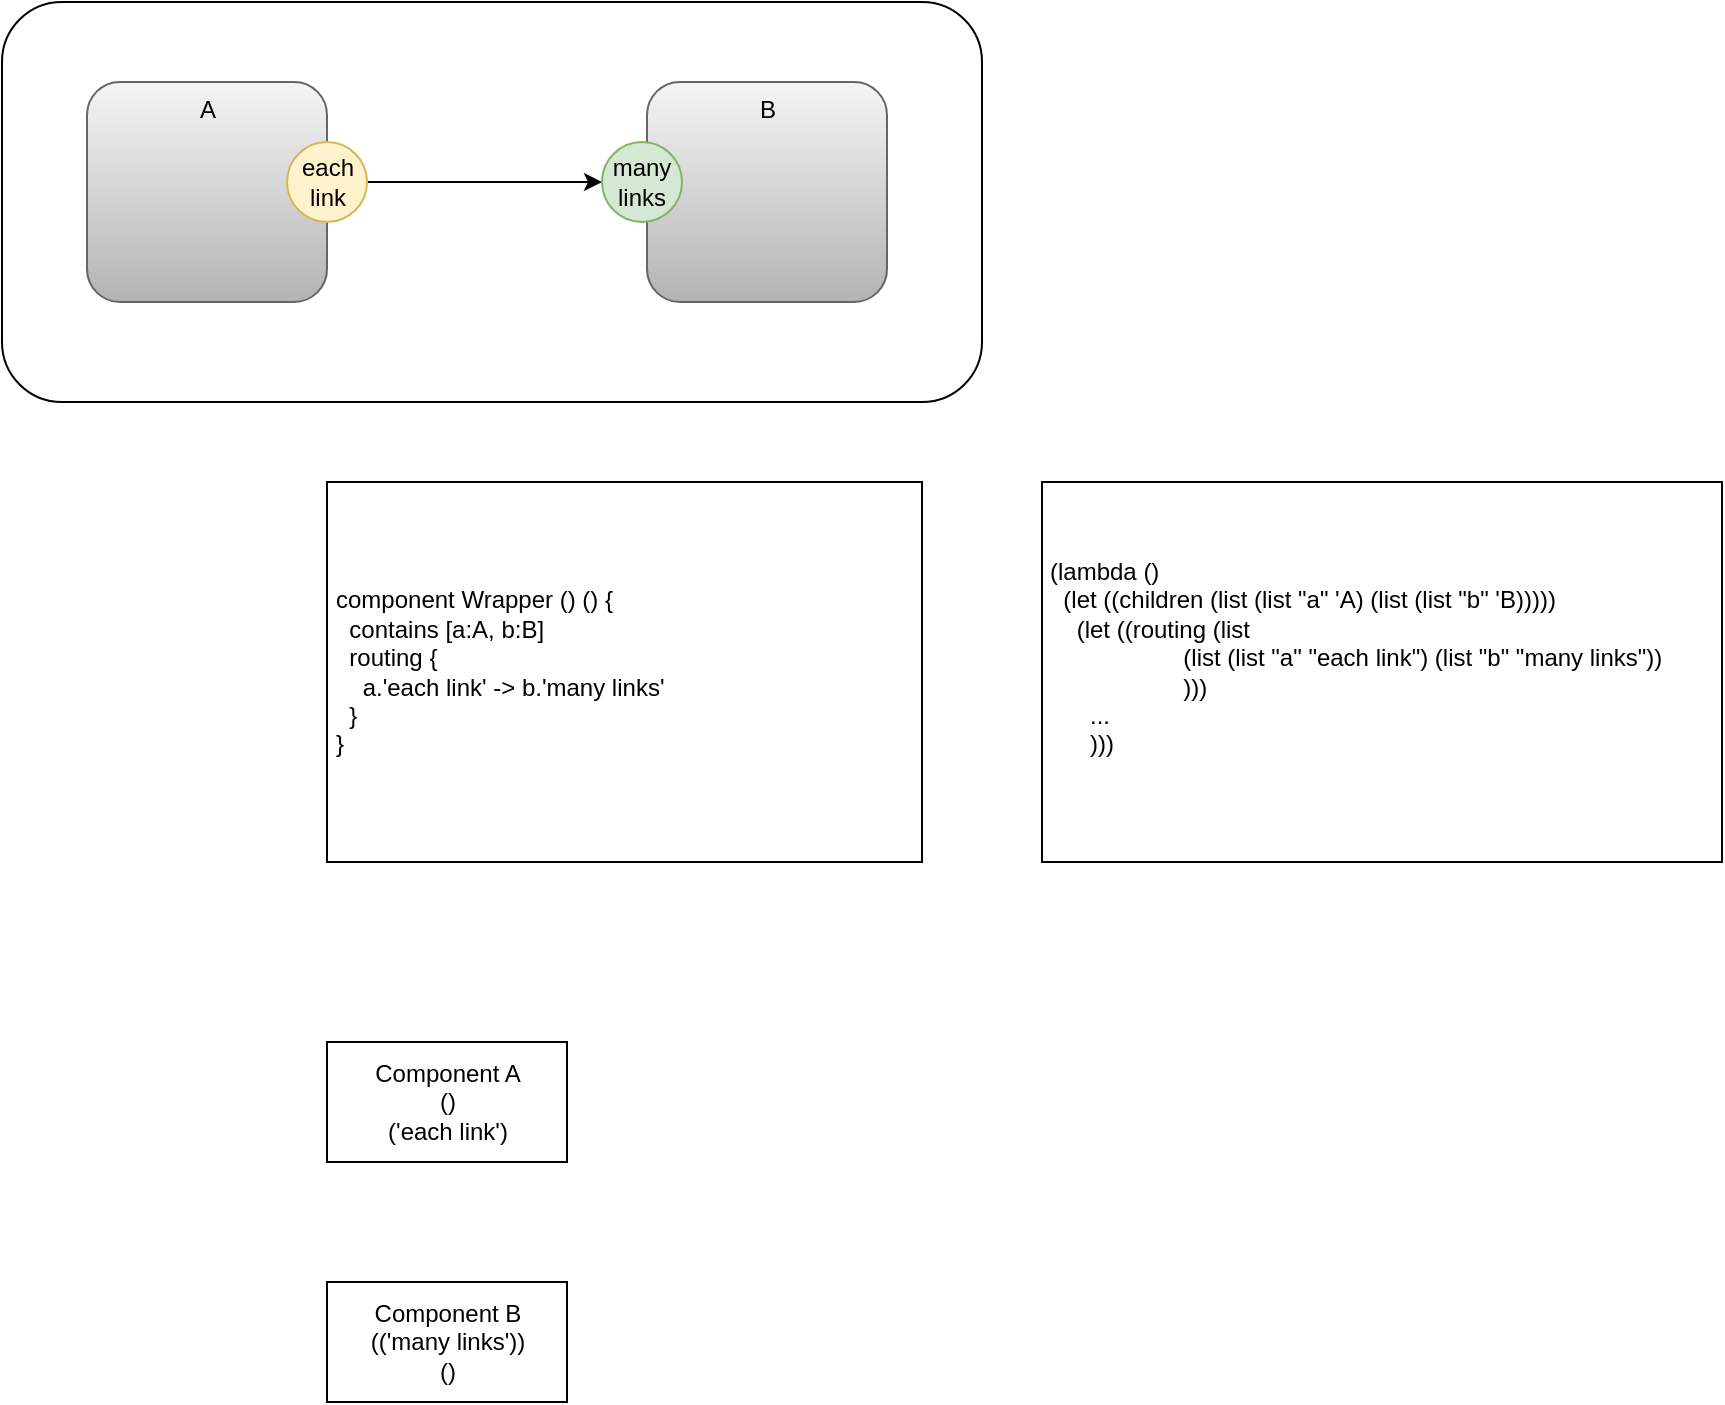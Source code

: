 <mxfile version="14.6.13" type="device" pages="12"><diagram id="Y3CrGjN6EQ6lTZHjEsv6" name="1:1"><mxGraphModel dx="2206" dy="-74" grid="1" gridSize="10" guides="1" tooltips="1" connect="1" arrows="1" fold="1" page="1" pageScale="1" pageWidth="1100" pageHeight="850" math="0" shadow="0"><root><mxCell id="0"/><mxCell id="1" parent="0"/><mxCell id="NMtfBiLNJbXUZM643Aqt-13" value="" style="rounded=1;whiteSpace=wrap;html=1;" vertex="1" parent="1"><mxGeometry x="-680" y="1200" width="490" height="200" as="geometry"/></mxCell><mxCell id="NMtfBiLNJbXUZM643Aqt-1" value="A" style="rounded=1;whiteSpace=wrap;html=1;horizontal=1;verticalAlign=top;fillColor=#f5f5f5;strokeColor=#666666;gradientColor=#b3b3b3;" vertex="1" parent="1"><mxGeometry x="-637.5" y="1240" width="120" height="110" as="geometry"/></mxCell><mxCell id="NMtfBiLNJbXUZM643Aqt-7" style="edgeStyle=orthogonalEdgeStyle;rounded=0;orthogonalLoop=1;jettySize=auto;html=1;exitX=1;exitY=0.5;exitDx=0;exitDy=0;" edge="1" parent="1" source="NMtfBiLNJbXUZM643Aqt-3" target="NMtfBiLNJbXUZM643Aqt-5"><mxGeometry relative="1" as="geometry"/></mxCell><mxCell id="NMtfBiLNJbXUZM643Aqt-3" value="each link" style="ellipse;whiteSpace=wrap;html=1;aspect=fixed;fillColor=#fff2cc;strokeColor=#d6b656;" vertex="1" parent="1"><mxGeometry x="-537.5" y="1270" width="40" height="40" as="geometry"/></mxCell><mxCell id="NMtfBiLNJbXUZM643Aqt-4" value="B" style="rounded=1;whiteSpace=wrap;html=1;horizontal=1;verticalAlign=top;fillColor=#f5f5f5;strokeColor=#666666;gradientColor=#b3b3b3;" vertex="1" parent="1"><mxGeometry x="-357.5" y="1240" width="120" height="110" as="geometry"/></mxCell><mxCell id="NMtfBiLNJbXUZM643Aqt-5" value="many links" style="ellipse;whiteSpace=wrap;html=1;aspect=fixed;fillColor=#d5e8d4;strokeColor=#82b366;" vertex="1" parent="1"><mxGeometry x="-380" y="1270" width="40" height="40" as="geometry"/></mxCell><mxCell id="NMtfBiLNJbXUZM643Aqt-8" value="component Wrapper () () {&lt;br&gt;&amp;nbsp; contains [a:A, b:B]&lt;br&gt;&amp;nbsp; routing {&lt;br&gt;&amp;nbsp; &amp;nbsp; a.'each link' -&amp;gt; b.'many links'&lt;br&gt;&amp;nbsp; }&lt;br&gt;}" style="rounded=0;whiteSpace=wrap;html=1;align=left;spacingLeft=2;" vertex="1" parent="1"><mxGeometry x="-517.5" y="1440" width="297.5" height="190" as="geometry"/></mxCell><mxCell id="NMtfBiLNJbXUZM643Aqt-11" value="Component A&lt;br&gt;()&lt;br&gt;('each link')" style="rounded=0;whiteSpace=wrap;html=1;" vertex="1" parent="1"><mxGeometry x="-517.5" y="1720" width="120" height="60" as="geometry"/></mxCell><mxCell id="NMtfBiLNJbXUZM643Aqt-12" value="Component B&lt;br&gt;(('many links'))&lt;br&gt;()" style="rounded=0;whiteSpace=wrap;html=1;" vertex="1" parent="1"><mxGeometry x="-517.5" y="1840" width="120" height="60" as="geometry"/></mxCell><mxCell id="6eCcTEgJkwCCoM7eiH9A-1" value="&lt;div&gt;&lt;div&gt;(lambda ()&lt;/div&gt;&lt;div&gt;&amp;nbsp; (let ((children (list (list &quot;a&quot; 'A) (list (list &quot;b&quot; 'B)))))&lt;/div&gt;&lt;div&gt;&amp;nbsp; &amp;nbsp; (let ((routing (list&lt;/div&gt;&lt;div&gt;&amp;nbsp; &amp;nbsp; &amp;nbsp; &amp;nbsp; &amp;nbsp; &amp;nbsp; &amp;nbsp; &amp;nbsp; &amp;nbsp; &amp;nbsp; (list (list &quot;a&quot; &quot;each link&quot;) (list &quot;b&quot; &quot;many links&quot;))&lt;/div&gt;&lt;div&gt;&amp;nbsp; &amp;nbsp; &amp;nbsp; &amp;nbsp; &amp;nbsp; &amp;nbsp; &amp;nbsp; &amp;nbsp; &amp;nbsp; &amp;nbsp; )))&lt;/div&gt;&lt;div&gt;&amp;nbsp; &amp;nbsp; &amp;nbsp; ...&lt;/div&gt;&lt;div&gt;&amp;nbsp; &amp;nbsp; &amp;nbsp; )))&lt;/div&gt;&lt;/div&gt;&lt;div&gt;&lt;br&gt;&lt;/div&gt;" style="rounded=0;whiteSpace=wrap;html=1;align=left;spacingLeft=2;" vertex="1" parent="1"><mxGeometry x="-160" y="1440" width="340" height="190" as="geometry"/></mxCell></root></mxGraphModel></diagram><diagram id="l8DGbDfGx7fXURxRz52N" name="Page-2"><mxGraphModel dx="2206" dy="-74" grid="1" gridSize="10" guides="1" tooltips="1" connect="1" arrows="1" fold="1" page="1" pageScale="1" pageWidth="1100" pageHeight="850" math="0" shadow="0"><root><mxCell id="VzYwNhn6vEZG9gCPr_or-0"/><mxCell id="VzYwNhn6vEZG9gCPr_or-1" parent="VzYwNhn6vEZG9gCPr_or-0"/><mxCell id="Z9UsVnI5FiFBJn60M3aM-0" value="" style="rounded=1;whiteSpace=wrap;html=1;" vertex="1" parent="VzYwNhn6vEZG9gCPr_or-1"><mxGeometry x="-1040" y="940" width="490" height="200" as="geometry"/></mxCell><mxCell id="Z9UsVnI5FiFBJn60M3aM-2" style="edgeStyle=orthogonalEdgeStyle;rounded=0;orthogonalLoop=1;jettySize=auto;html=1;exitX=1;exitY=0.5;exitDx=0;exitDy=0;" edge="1" parent="VzYwNhn6vEZG9gCPr_or-1" source="Z9UsVnI5FiFBJn60M3aM-3" target="Z9UsVnI5FiFBJn60M3aM-5"><mxGeometry relative="1" as="geometry"/></mxCell><mxCell id="Z9UsVnI5FiFBJn60M3aM-3" value="each link" style="ellipse;whiteSpace=wrap;html=1;aspect=fixed;fillColor=#fff2cc;strokeColor=#d6b656;gradientColor=#ffd966;" vertex="1" parent="VzYwNhn6vEZG9gCPr_or-1"><mxGeometry x="-1060" y="1010" width="40" height="40" as="geometry"/></mxCell><mxCell id="Z9UsVnI5FiFBJn60M3aM-4" value="B" style="rounded=1;whiteSpace=wrap;html=1;horizontal=1;verticalAlign=top;fillColor=#f5f5f5;strokeColor=#666666;gradientColor=#b3b3b3;" vertex="1" parent="VzYwNhn6vEZG9gCPr_or-1"><mxGeometry x="-717.5" y="980" width="120" height="110" as="geometry"/></mxCell><mxCell id="Z9UsVnI5FiFBJn60M3aM-5" value="many links" style="ellipse;whiteSpace=wrap;html=1;aspect=fixed;fillColor=#d5e8d4;strokeColor=#82b366;" vertex="1" parent="VzYwNhn6vEZG9gCPr_or-1"><mxGeometry x="-740" y="1010" width="40" height="40" as="geometry"/></mxCell></root></mxGraphModel></diagram><diagram id="gLfLx7sNxJPhTKEt3Su6" name="Page-3"><mxGraphModel dx="2206" dy="-74" grid="1" gridSize="10" guides="1" tooltips="1" connect="1" arrows="1" fold="1" page="1" pageScale="1" pageWidth="1100" pageHeight="850" math="0" shadow="0"><root><mxCell id="cH5DcvAmhUha-dSkr8jf-0"/><mxCell id="cH5DcvAmhUha-dSkr8jf-1" parent="cH5DcvAmhUha-dSkr8jf-0"/><mxCell id="cH5DcvAmhUha-dSkr8jf-2" value="" style="rounded=1;whiteSpace=wrap;html=1;" vertex="1" parent="cH5DcvAmhUha-dSkr8jf-1"><mxGeometry x="-1040" y="940" width="490" height="200" as="geometry"/></mxCell><mxCell id="cH5DcvAmhUha-dSkr8jf-3" style="edgeStyle=orthogonalEdgeStyle;rounded=0;orthogonalLoop=1;jettySize=auto;html=1;exitX=1;exitY=0.5;exitDx=0;exitDy=0;" edge="1" parent="cH5DcvAmhUha-dSkr8jf-1" source="cH5DcvAmhUha-dSkr8jf-4" target="cH5DcvAmhUha-dSkr8jf-6"><mxGeometry relative="1" as="geometry"/></mxCell><mxCell id="cH5DcvAmhUha-dSkr8jf-4" value="each link" style="ellipse;whiteSpace=wrap;html=1;aspect=fixed;fillColor=#fff2cc;strokeColor=#d6b656;gradientColor=#ffd966;" vertex="1" parent="cH5DcvAmhUha-dSkr8jf-1"><mxGeometry x="-1060" y="1010" width="40" height="40" as="geometry"/></mxCell><mxCell id="cH5DcvAmhUha-dSkr8jf-6" value="many links" style="ellipse;whiteSpace=wrap;html=1;aspect=fixed;fillColor=#d5e8d4;strokeColor=#82b366;" vertex="1" parent="cH5DcvAmhUha-dSkr8jf-1"><mxGeometry x="-570" y="1010" width="40" height="40" as="geometry"/></mxCell></root></mxGraphModel></diagram><diagram id="brvDYmpLkEUq_rjJnxg8" name="Page-4"><mxGraphModel dx="2206" dy="-74" grid="1" gridSize="10" guides="1" tooltips="1" connect="1" arrows="1" fold="1" page="1" pageScale="1" pageWidth="1100" pageHeight="850" math="0" shadow="0"><root><mxCell id="3vzGhgZVsBwHZqlhp8on-0"/><mxCell id="3vzGhgZVsBwHZqlhp8on-1" parent="3vzGhgZVsBwHZqlhp8on-0"/><mxCell id="3vzGhgZVsBwHZqlhp8on-2" value="" style="rounded=1;whiteSpace=wrap;html=1;" vertex="1" parent="3vzGhgZVsBwHZqlhp8on-1"><mxGeometry x="-1040" y="940" width="490" height="200" as="geometry"/></mxCell><mxCell id="3vzGhgZVsBwHZqlhp8on-3" style="edgeStyle=orthogonalEdgeStyle;rounded=0;orthogonalLoop=1;jettySize=auto;html=1;exitX=1;exitY=0.5;exitDx=0;exitDy=0;" edge="1" parent="3vzGhgZVsBwHZqlhp8on-1" source="3vzGhgZVsBwHZqlhp8on-4" target="3vzGhgZVsBwHZqlhp8on-6"><mxGeometry relative="1" as="geometry"/></mxCell><mxCell id="3vzGhgZVsBwHZqlhp8on-5" value="B" style="rounded=1;whiteSpace=wrap;html=1;horizontal=1;verticalAlign=top;fillColor=#f5f5f5;strokeColor=#666666;gradientColor=#b3b3b3;" vertex="1" parent="3vzGhgZVsBwHZqlhp8on-1"><mxGeometry x="-1010" y="980" width="120" height="110" as="geometry"/></mxCell><mxCell id="3vzGhgZVsBwHZqlhp8on-6" value="many links" style="ellipse;whiteSpace=wrap;html=1;aspect=fixed;fillColor=#fff2cc;strokeColor=#d6b656;" vertex="1" parent="3vzGhgZVsBwHZqlhp8on-1"><mxGeometry x="-570" y="1010" width="40" height="40" as="geometry"/></mxCell><mxCell id="3vzGhgZVsBwHZqlhp8on-4" value="each link" style="ellipse;whiteSpace=wrap;html=1;aspect=fixed;fillColor=#fff2cc;strokeColor=#d6b656;" vertex="1" parent="3vzGhgZVsBwHZqlhp8on-1"><mxGeometry x="-912.5" y="1010" width="40" height="40" as="geometry"/></mxCell></root></mxGraphModel></diagram><diagram id="uoKcsZfmlgWLLTJw49xC" name="Page-5"><mxGraphModel dx="2206" dy="-74" grid="1" gridSize="10" guides="1" tooltips="1" connect="1" arrows="1" fold="1" page="1" pageScale="1" pageWidth="1100" pageHeight="850" math="0" shadow="0"><root><mxCell id="ChjE7wyQE9xrMKE9srlD-0"/><mxCell id="ChjE7wyQE9xrMKE9srlD-1" parent="ChjE7wyQE9xrMKE9srlD-0"/><mxCell id="ChjE7wyQE9xrMKE9srlD-2" value="" style="rounded=1;whiteSpace=wrap;html=1;" vertex="1" parent="ChjE7wyQE9xrMKE9srlD-1"><mxGeometry x="-1040" y="920" width="490" height="330" as="geometry"/></mxCell><mxCell id="ChjE7wyQE9xrMKE9srlD-3" value="A" style="rounded=1;whiteSpace=wrap;html=1;horizontal=1;verticalAlign=top;fillColor=#f5f5f5;strokeColor=#666666;gradientColor=#b3b3b3;" vertex="1" parent="ChjE7wyQE9xrMKE9srlD-1"><mxGeometry x="-997.5" y="960" width="120" height="110" as="geometry"/></mxCell><mxCell id="ChjE7wyQE9xrMKE9srlD-4" style="edgeStyle=orthogonalEdgeStyle;rounded=0;orthogonalLoop=1;jettySize=auto;html=1;exitX=1;exitY=0.5;exitDx=0;exitDy=0;" edge="1" parent="ChjE7wyQE9xrMKE9srlD-1" source="ChjE7wyQE9xrMKE9srlD-5" target="ChjE7wyQE9xrMKE9srlD-7"><mxGeometry relative="1" as="geometry"/></mxCell><mxCell id="ChjE7wyQE9xrMKE9srlD-10" style="edgeStyle=orthogonalEdgeStyle;rounded=0;orthogonalLoop=1;jettySize=auto;html=1;exitX=1;exitY=0.5;exitDx=0;exitDy=0;entryX=0;entryY=0.5;entryDx=0;entryDy=0;" edge="1" parent="ChjE7wyQE9xrMKE9srlD-1" source="ChjE7wyQE9xrMKE9srlD-5" target="ChjE7wyQE9xrMKE9srlD-9"><mxGeometry relative="1" as="geometry"/></mxCell><mxCell id="ChjE7wyQE9xrMKE9srlD-5" value="each link" style="ellipse;whiteSpace=wrap;html=1;aspect=fixed;fillColor=#fff2cc;strokeColor=#d6b656;" vertex="1" parent="ChjE7wyQE9xrMKE9srlD-1"><mxGeometry x="-897.5" y="990" width="40" height="40" as="geometry"/></mxCell><mxCell id="ChjE7wyQE9xrMKE9srlD-6" value="B" style="rounded=1;whiteSpace=wrap;html=1;horizontal=1;verticalAlign=top;fillColor=#f5f5f5;strokeColor=#666666;gradientColor=#b3b3b3;" vertex="1" parent="ChjE7wyQE9xrMKE9srlD-1"><mxGeometry x="-717.5" y="960" width="120" height="110" as="geometry"/></mxCell><mxCell id="ChjE7wyQE9xrMKE9srlD-7" value="many links" style="ellipse;whiteSpace=wrap;html=1;aspect=fixed;fillColor=#d5e8d4;strokeColor=#82b366;" vertex="1" parent="ChjE7wyQE9xrMKE9srlD-1"><mxGeometry x="-740" y="990" width="40" height="40" as="geometry"/></mxCell><mxCell id="ChjE7wyQE9xrMKE9srlD-8" value="C" style="rounded=1;whiteSpace=wrap;html=1;horizontal=1;verticalAlign=top;fillColor=#f5f5f5;strokeColor=#666666;gradientColor=#b3b3b3;" vertex="1" parent="ChjE7wyQE9xrMKE9srlD-1"><mxGeometry x="-717.5" y="1100" width="120" height="110" as="geometry"/></mxCell><mxCell id="ChjE7wyQE9xrMKE9srlD-9" value="many links" style="ellipse;whiteSpace=wrap;html=1;aspect=fixed;fillColor=#d5e8d4;strokeColor=#82b366;" vertex="1" parent="ChjE7wyQE9xrMKE9srlD-1"><mxGeometry x="-740" y="1130" width="40" height="40" as="geometry"/></mxCell></root></mxGraphModel></diagram><diagram id="X_eR3L8prDSfetgIdrYx" name="Page-6"><mxGraphModel dx="2206" dy="-74" grid="1" gridSize="10" guides="1" tooltips="1" connect="1" arrows="1" fold="1" page="1" pageScale="1" pageWidth="1100" pageHeight="850" math="0" shadow="0"><root><mxCell id="1pp4hlkzToMJc8osymFd-0"/><mxCell id="1pp4hlkzToMJc8osymFd-1" parent="1pp4hlkzToMJc8osymFd-0"/><mxCell id="1pp4hlkzToMJc8osymFd-2" value="" style="rounded=1;whiteSpace=wrap;html=1;" vertex="1" parent="1pp4hlkzToMJc8osymFd-1"><mxGeometry x="-1040" y="920" width="490" height="330" as="geometry"/></mxCell><mxCell id="1pp4hlkzToMJc8osymFd-3" value="A" style="rounded=1;whiteSpace=wrap;html=1;horizontal=1;verticalAlign=top;fillColor=#f5f5f5;strokeColor=#666666;gradientColor=#b3b3b3;" vertex="1" parent="1pp4hlkzToMJc8osymFd-1"><mxGeometry x="-997.5" y="960" width="120" height="160" as="geometry"/></mxCell><mxCell id="1pp4hlkzToMJc8osymFd-4" style="edgeStyle=orthogonalEdgeStyle;rounded=0;orthogonalLoop=1;jettySize=auto;html=1;exitX=1;exitY=0.5;exitDx=0;exitDy=0;" edge="1" parent="1pp4hlkzToMJc8osymFd-1" source="1pp4hlkzToMJc8osymFd-6" target="1pp4hlkzToMJc8osymFd-8"><mxGeometry relative="1" as="geometry"/></mxCell><mxCell id="1pp4hlkzToMJc8osymFd-6" value="each link" style="ellipse;whiteSpace=wrap;html=1;aspect=fixed;fillColor=#fff2cc;strokeColor=#d6b656;" vertex="1" parent="1pp4hlkzToMJc8osymFd-1"><mxGeometry x="-897.5" y="990" width="40" height="40" as="geometry"/></mxCell><mxCell id="1pp4hlkzToMJc8osymFd-7" value="B" style="rounded=1;whiteSpace=wrap;html=1;horizontal=1;verticalAlign=top;fillColor=#f5f5f5;strokeColor=#666666;gradientColor=#b3b3b3;" vertex="1" parent="1pp4hlkzToMJc8osymFd-1"><mxGeometry x="-717.5" y="960" width="120" height="110" as="geometry"/></mxCell><mxCell id="1pp4hlkzToMJc8osymFd-8" value="many links" style="ellipse;whiteSpace=wrap;html=1;aspect=fixed;fillColor=#d5e8d4;strokeColor=#82b366;" vertex="1" parent="1pp4hlkzToMJc8osymFd-1"><mxGeometry x="-740" y="990" width="40" height="40" as="geometry"/></mxCell><mxCell id="1pp4hlkzToMJc8osymFd-9" value="C" style="rounded=1;whiteSpace=wrap;html=1;horizontal=1;verticalAlign=top;fillColor=#f5f5f5;strokeColor=#666666;gradientColor=#b3b3b3;" vertex="1" parent="1pp4hlkzToMJc8osymFd-1"><mxGeometry x="-717.5" y="1100" width="120" height="110" as="geometry"/></mxCell><mxCell id="1pp4hlkzToMJc8osymFd-10" value="many links" style="ellipse;whiteSpace=wrap;html=1;aspect=fixed;fillColor=#d5e8d4;strokeColor=#82b366;" vertex="1" parent="1pp4hlkzToMJc8osymFd-1"><mxGeometry x="-740" y="1130" width="40" height="40" as="geometry"/></mxCell><mxCell id="1pp4hlkzToMJc8osymFd-12" style="edgeStyle=orthogonalEdgeStyle;rounded=0;orthogonalLoop=1;jettySize=auto;html=1;exitX=1;exitY=0.5;exitDx=0;exitDy=0;entryX=0;entryY=0.5;entryDx=0;entryDy=0;" edge="1" parent="1pp4hlkzToMJc8osymFd-1" source="1pp4hlkzToMJc8osymFd-11" target="1pp4hlkzToMJc8osymFd-10"><mxGeometry relative="1" as="geometry"/></mxCell><mxCell id="1pp4hlkzToMJc8osymFd-11" value="each link" style="ellipse;whiteSpace=wrap;html=1;aspect=fixed;fillColor=#fff2cc;strokeColor=#d6b656;" vertex="1" parent="1pp4hlkzToMJc8osymFd-1"><mxGeometry x="-900" y="1050" width="40" height="40" as="geometry"/></mxCell></root></mxGraphModel></diagram><diagram id="Z8mykUqJzZBvNmV0DOOT" name="Page-7"><mxGraphModel dx="2206" dy="-74" grid="1" gridSize="10" guides="1" tooltips="1" connect="1" arrows="1" fold="1" page="1" pageScale="1" pageWidth="1100" pageHeight="850" math="0" shadow="0"><root><mxCell id="cFAkopBDU60l-8SGljNU-0"/><mxCell id="cFAkopBDU60l-8SGljNU-1" parent="cFAkopBDU60l-8SGljNU-0"/><mxCell id="cFAkopBDU60l-8SGljNU-6" value="B" style="rounded=1;whiteSpace=wrap;html=1;horizontal=1;verticalAlign=top;fillColor=#f5f5f5;strokeColor=#666666;gradientColor=#b3b3b3;" vertex="1" parent="cFAkopBDU60l-8SGljNU-1"><mxGeometry x="-997.5" y="950" width="120" height="150" as="geometry"/></mxCell><mxCell id="cFAkopBDU60l-8SGljNU-7" value="many links&lt;br&gt;X" style="ellipse;whiteSpace=wrap;html=1;aspect=fixed;fillColor=#d5e8d4;strokeColor=#82b366;" vertex="1" parent="cFAkopBDU60l-8SGljNU-1"><mxGeometry x="-1020" y="980" width="40" height="40" as="geometry"/></mxCell><mxCell id="cFAkopBDU60l-8SGljNU-8" value="many links&lt;br&gt;Y" style="ellipse;whiteSpace=wrap;html=1;aspect=fixed;fillColor=#d5e8d4;strokeColor=#82b366;" vertex="1" parent="cFAkopBDU60l-8SGljNU-1"><mxGeometry x="-1020" y="1040" width="40" height="40" as="geometry"/></mxCell><mxCell id="vb8ZxCzFq6zYH10FBCxH-0" value="component B {&lt;br&gt;&amp;nbsp; handle (X) { ...}&lt;br&gt;&amp;nbsp; delegate B'&lt;br&gt;}" style="rounded=0;whiteSpace=wrap;html=1;align=left;spacingLeft=2;" vertex="1" parent="cFAkopBDU60l-8SGljNU-1"><mxGeometry x="-1015" y="1180" width="125" height="100" as="geometry"/></mxCell><mxCell id="vb8ZxCzFq6zYH10FBCxH-1" value="component B' {&lt;br&gt;&amp;nbsp; handle (Y) { ...}&lt;br&gt;&amp;nbsp; fail&lt;br&gt;}" style="rounded=0;whiteSpace=wrap;html=1;align=left;spacingLeft=2;" vertex="1" parent="cFAkopBDU60l-8SGljNU-1"><mxGeometry x="-1005" y="1300" width="125" height="100" as="geometry"/></mxCell></root></mxGraphModel></diagram><diagram id="fEQo52LXtfnP895ETZe-" name="Page-8"><mxGraphModel dx="2206" dy="-74" grid="1" gridSize="10" guides="1" tooltips="1" connect="1" arrows="1" fold="1" page="1" pageScale="1" pageWidth="1100" pageHeight="850" math="0" shadow="0"><root><mxCell id="xKiplkD_aiLrLil5PeUg-0"/><mxCell id="xKiplkD_aiLrLil5PeUg-1" parent="xKiplkD_aiLrLil5PeUg-0"/><mxCell id="xKiplkD_aiLrLil5PeUg-14" value="Wrapper Wrapper" style="rounded=1;whiteSpace=wrap;html=1;verticalAlign=top;" vertex="1" parent="xKiplkD_aiLrLil5PeUg-1"><mxGeometry x="-980" y="930" width="530" height="250" as="geometry"/></mxCell><mxCell id="xKiplkD_aiLrLil5PeUg-2" value="Wrapper" style="rounded=1;whiteSpace=wrap;html=1;verticalAlign=top;" vertex="1" parent="xKiplkD_aiLrLil5PeUg-1"><mxGeometry x="-960" y="960" width="490" height="200" as="geometry"/></mxCell><mxCell id="xKiplkD_aiLrLil5PeUg-3" value="A" style="rounded=1;whiteSpace=wrap;html=1;horizontal=1;verticalAlign=top;fillColor=#f5f5f5;strokeColor=#666666;gradientColor=#b3b3b3;" vertex="1" parent="xKiplkD_aiLrLil5PeUg-1"><mxGeometry x="-917.5" y="1000" width="120" height="110" as="geometry"/></mxCell><mxCell id="xKiplkD_aiLrLil5PeUg-4" style="edgeStyle=orthogonalEdgeStyle;rounded=0;orthogonalLoop=1;jettySize=auto;html=1;exitX=1;exitY=0.5;exitDx=0;exitDy=0;" edge="1" parent="xKiplkD_aiLrLil5PeUg-1" source="xKiplkD_aiLrLil5PeUg-5" target="xKiplkD_aiLrLil5PeUg-7"><mxGeometry relative="1" as="geometry"/></mxCell><mxCell id="xKiplkD_aiLrLil5PeUg-5" value="each link" style="ellipse;whiteSpace=wrap;html=1;aspect=fixed;fillColor=#fff2cc;strokeColor=#d6b656;" vertex="1" parent="xKiplkD_aiLrLil5PeUg-1"><mxGeometry x="-817.5" y="1030" width="40" height="40" as="geometry"/></mxCell><mxCell id="xKiplkD_aiLrLil5PeUg-6" value="B" style="rounded=1;whiteSpace=wrap;html=1;horizontal=1;verticalAlign=top;fillColor=#f5f5f5;strokeColor=#666666;gradientColor=#b3b3b3;" vertex="1" parent="xKiplkD_aiLrLil5PeUg-1"><mxGeometry x="-637.5" y="1000" width="120" height="110" as="geometry"/></mxCell><mxCell id="xKiplkD_aiLrLil5PeUg-7" value="many links" style="ellipse;whiteSpace=wrap;html=1;aspect=fixed;fillColor=#d5e8d4;strokeColor=#82b366;" vertex="1" parent="xKiplkD_aiLrLil5PeUg-1"><mxGeometry x="-660" y="1030" width="40" height="40" as="geometry"/></mxCell></root></mxGraphModel></diagram><diagram id="wNhdNMflkOPws3RdVFNd" name="input handler leaf"><mxGraphModel dx="2206" dy="-74" grid="1" gridSize="10" guides="1" tooltips="1" connect="1" arrows="1" fold="1" page="1" pageScale="1" pageWidth="1100" pageHeight="850" math="0" shadow="0"><root><mxCell id="8IqLDL30ekzM9p2JXfW5-0"/><mxCell id="8IqLDL30ekzM9p2JXfW5-1" parent="8IqLDL30ekzM9p2JXfW5-0"/><mxCell id="v9_NjW7ayNbonUXMxQb2-0" value="B" style="rounded=1;whiteSpace=wrap;html=1;horizontal=1;verticalAlign=top;fillColor=#dae8fc;strokeColor=#6c8ebf;gradientColor=#7ea6e0;gradientDirection=west;" vertex="1" parent="8IqLDL30ekzM9p2JXfW5-1"><mxGeometry x="-947.5" y="1030" width="120" height="110" as="geometry"/></mxCell><mxCell id="v9_NjW7ayNbonUXMxQb2-1" value="input" style="ellipse;whiteSpace=wrap;html=1;aspect=fixed;fillColor=#d5e8d4;strokeColor=#82b366;" vertex="1" parent="8IqLDL30ekzM9p2JXfW5-1"><mxGeometry x="-970" y="1060" width="40" height="40" as="geometry"/></mxCell><mxCell id="v9_NjW7ayNbonUXMxQb2-2" value="..." style="rounded=0;whiteSpace=wrap;html=1;align=center;textOpacity=50;opacity=70;strokeColor=none;" vertex="1" parent="8IqLDL30ekzM9p2JXfW5-1"><mxGeometry x="-870" y="1030" width="50" height="110" as="geometry"/></mxCell><mxCell id="v9_NjW7ayNbonUXMxQb2-4" value="&lt;font color=&quot;#000000&quot;&gt;Handle (message) {&lt;br&gt;&amp;nbsp; cond {&lt;br&gt;&amp;nbsp; &amp;nbsp; self.HandlerChain (message, self.λs['handler']) -&amp;gt; pass&lt;br&gt;&amp;nbsp; &amp;nbsp; else -&amp;gt; self.fail (message)&lt;br&gt;&amp;nbsp; }&lt;br&gt;}&lt;br&gt;&lt;br&gt;&lt;br&gt;HandlerChain (message, InputHandlers) }&lt;br&gt;&amp;nbsp; cond {&amp;nbsp;&lt;br&gt;&amp;nbsp; &amp;nbsp; null (InputHandlers) -&amp;gt; false&lt;br&gt;&amp;nbsp; &amp;nbsp; (message.port == 'input') -&amp;gt; self.λs['input'](message.data), t&lt;br&gt;&amp;nbsp; &amp;nbsp; HandlerChain (message, cdr (InputHandlers)) -&amp;gt; t&lt;br&gt;&amp;nbsp; &amp;nbsp; self.SubLayer -&amp;gt; self.SubLayer.Handle (message)&lt;br&gt;&amp;nbsp; }&lt;br&gt;}&lt;br&gt;&lt;br&gt;Step () {&lt;br&gt;}&lt;br&gt;&lt;br&gt;RunToCompletion () {&lt;br&gt;}&lt;br&gt;&lt;/font&gt;" style="rounded=0;whiteSpace=wrap;html=1;fontColor=#FFFFFF;opacity=20;align=left;spacingLeft=0;" vertex="1" parent="8IqLDL30ekzM9p2JXfW5-1"><mxGeometry x="-980" y="1190" width="350" height="330" as="geometry"/></mxCell></root></mxGraphModel></diagram><diagram name="input handler composite" id="VX1EtGoxile7_JkAEiml"><mxGraphModel dx="2206" dy="-74" grid="1" gridSize="10" guides="1" tooltips="1" connect="1" arrows="1" fold="1" page="1" pageScale="1" pageWidth="1100" pageHeight="850" math="0" shadow="0"><root><mxCell id="enJ6SHa6KrVUOu6SXoFz-0"/><mxCell id="enJ6SHa6KrVUOu6SXoFz-1" parent="enJ6SHa6KrVUOu6SXoFz-0"/><mxCell id="enJ6SHa6KrVUOu6SXoFz-6" value="Composite" style="rounded=1;whiteSpace=wrap;html=1;horizontal=1;verticalAlign=top;fillColor=#f5f5f5;strokeColor=#666666;gradientColor=#b3b3b3;gradientDirection=west;" vertex="1" parent="enJ6SHa6KrVUOu6SXoFz-1"><mxGeometry x="-1040" y="1000" width="270" height="320" as="geometry"/></mxCell><mxCell id="enJ6SHa6KrVUOu6SXoFz-2" value="B" style="rounded=1;whiteSpace=wrap;html=1;horizontal=1;verticalAlign=top;fillColor=#dae8fc;strokeColor=#6c8ebf;gradientColor=#7ea6e0;gradientDirection=west;" vertex="1" parent="enJ6SHa6KrVUOu6SXoFz-1"><mxGeometry x="-947.5" y="1030" width="120" height="110" as="geometry"/></mxCell><mxCell id="enJ6SHa6KrVUOu6SXoFz-3" value="inputB" style="ellipse;whiteSpace=wrap;html=1;aspect=fixed;fillColor=#d5e8d4;strokeColor=#82b366;" vertex="1" parent="enJ6SHa6KrVUOu6SXoFz-1"><mxGeometry x="-970" y="1060" width="40" height="40" as="geometry"/></mxCell><mxCell id="enJ6SHa6KrVUOu6SXoFz-4" value="..." style="rounded=1;whiteSpace=wrap;html=1;align=center;textOpacity=50;opacity=70;strokeColor=none;" vertex="1" parent="enJ6SHa6KrVUOu6SXoFz-1"><mxGeometry x="-870" y="1030" width="50" height="110" as="geometry"/></mxCell><mxCell id="enJ6SHa6KrVUOu6SXoFz-5" value="&lt;div&gt;&lt;span&gt;children: [name1:B, name2:C]&lt;/span&gt;&lt;br&gt;&lt;/div&gt;&lt;div&gt;routing: {&lt;/div&gt;&lt;div&gt;&amp;nbsp; self.inputA -&amp;gt; { name1.inputB, name2.inputC }&lt;/div&gt;&lt;div&gt;}&lt;/div&gt;&lt;div&gt;&lt;br&gt;&lt;/div&gt;&lt;div&gt;&lt;span&gt;CompositeHandler (message) {&lt;/span&gt;&lt;br&gt;&lt;/div&gt;&lt;div&gt;&amp;nbsp; net = LookupNet (self, message.port)&lt;/div&gt;&lt;div&gt;&amp;nbsp; foreach receiver in net.receivers {&lt;/div&gt;&lt;div&gt;&amp;nbsp; &amp;nbsp; newMessage = MapMessageForReceiver (receiver, Message)&lt;/div&gt;&lt;div&gt;&amp;nbsp; &amp;nbsp; if IsInput (newMessage) {&lt;/div&gt;&lt;div&gt;&amp;nbsp; &amp;nbsp; &amp;nbsp; receiver.enqueueInput (newMessage)&lt;/div&gt;&lt;div&gt;&amp;nbsp; &amp;nbsp; } else if IsOutput (newMessage) {&lt;/div&gt;&lt;div&gt;&amp;nbsp; &amp;nbsp; &amp;nbsp; receiver.enqueueOutput (newMessage)&lt;/div&gt;&lt;div&gt;&amp;nbsp; &amp;nbsp; }&lt;/div&gt;&lt;div&gt;&amp;nbsp; }&lt;/div&gt;&lt;div&gt;&amp;nbsp; foreach child in self.children {&lt;/div&gt;&lt;div&gt;&amp;nbsp; &amp;nbsp; child.RunToCompletion ()&lt;/div&gt;&lt;div&gt;&amp;nbsp; }&lt;/div&gt;&lt;div&gt;}&lt;/div&gt;&lt;div&gt;&lt;br&gt;&lt;/div&gt;&lt;div&gt;&lt;div&gt;&lt;br&gt;&lt;/div&gt;&lt;div&gt;Step () {&lt;/div&gt;&lt;div&gt;&amp;nbsp; foreach child in self.children {&lt;/div&gt;&lt;div&gt;&amp;nbsp; &amp;nbsp; child.Step ()&lt;/div&gt;&lt;div&gt;&amp;nbsp; }&lt;/div&gt;&lt;div&gt;}&lt;/div&gt;&lt;div&gt;&lt;br&gt;&lt;/div&gt;&lt;div&gt;RunToCompletion () {&lt;/div&gt;&lt;div&gt;&amp;nbsp; foreach child in self.children {&lt;/div&gt;&lt;div&gt;&amp;nbsp; &amp;nbsp; while (child.IsBusy ()) {&lt;/div&gt;&lt;div&gt;&amp;nbsp; &amp;nbsp; &amp;nbsp; child.Step ()&lt;/div&gt;&lt;div&gt;&amp;nbsp; &amp;nbsp; }&lt;/div&gt;&lt;div&gt;&amp;nbsp; }&lt;/div&gt;&lt;div&gt;}&lt;/div&gt;&lt;div&gt;&lt;br&gt;&lt;/div&gt;&lt;/div&gt;" style="rounded=0;whiteSpace=wrap;html=1;opacity=20;align=left;spacingLeft=0;verticalAlign=top;" vertex="1" parent="enJ6SHa6KrVUOu6SXoFz-1"><mxGeometry x="-1040" y="1340" width="372.5" height="510" as="geometry"/></mxCell><mxCell id="XaXDDWe2bI2Fup8QJrv_-1" style="edgeStyle=orthogonalEdgeStyle;rounded=0;orthogonalLoop=1;jettySize=auto;html=1;exitX=1;exitY=0.5;exitDx=0;exitDy=0;entryX=0;entryY=0.5;entryDx=0;entryDy=0;fontColor=#FFFFFF;" edge="1" parent="enJ6SHa6KrVUOu6SXoFz-1" source="XaXDDWe2bI2Fup8QJrv_-0" target="enJ6SHa6KrVUOu6SXoFz-3"><mxGeometry relative="1" as="geometry"/></mxCell><mxCell id="XaXDDWe2bI2Fup8QJrv_-6" style="edgeStyle=orthogonalEdgeStyle;rounded=0;orthogonalLoop=1;jettySize=auto;html=1;exitX=1;exitY=0.5;exitDx=0;exitDy=0;entryX=0;entryY=0.5;entryDx=0;entryDy=0;fontColor=#000000;" edge="1" parent="enJ6SHa6KrVUOu6SXoFz-1" source="XaXDDWe2bI2Fup8QJrv_-0" target="XaXDDWe2bI2Fup8QJrv_-4"><mxGeometry relative="1" as="geometry"/></mxCell><mxCell id="XaXDDWe2bI2Fup8QJrv_-0" value="inputA" style="ellipse;whiteSpace=wrap;html=1;aspect=fixed;fillColor=#d5e8d4;strokeColor=#82b366;" vertex="1" parent="enJ6SHa6KrVUOu6SXoFz-1"><mxGeometry x="-1060" y="1060" width="40" height="40" as="geometry"/></mxCell><mxCell id="XaXDDWe2bI2Fup8QJrv_-3" value="C" style="rounded=1;whiteSpace=wrap;html=1;horizontal=1;verticalAlign=top;fillColor=#dae8fc;strokeColor=#6c8ebf;gradientColor=#7ea6e0;gradientDirection=west;" vertex="1" parent="enJ6SHa6KrVUOu6SXoFz-1"><mxGeometry x="-942.5" y="1180" width="120" height="110" as="geometry"/></mxCell><mxCell id="XaXDDWe2bI2Fup8QJrv_-4" value="inputC" style="ellipse;whiteSpace=wrap;html=1;aspect=fixed;fillColor=#d5e8d4;strokeColor=#82b366;" vertex="1" parent="enJ6SHa6KrVUOu6SXoFz-1"><mxGeometry x="-965" y="1210" width="40" height="40" as="geometry"/></mxCell><mxCell id="XaXDDWe2bI2Fup8QJrv_-5" value="..." style="rounded=1;whiteSpace=wrap;html=1;align=center;textOpacity=50;opacity=70;strokeColor=none;" vertex="1" parent="enJ6SHa6KrVUOu6SXoFz-1"><mxGeometry x="-865" y="1180" width="50" height="110" as="geometry"/></mxCell><mxCell id="H8GtYNr4pgBCeThLs8AP-0" value="Composite" style="rounded=1;whiteSpace=wrap;html=1;horizontal=1;verticalAlign=top;fillColor=#f5f5f5;strokeColor=#666666;gradientColor=#b3b3b3;gradientDirection=west;" vertex="1" parent="enJ6SHa6KrVUOu6SXoFz-1"><mxGeometry x="-640" y="1000" width="270" height="320" as="geometry"/></mxCell><mxCell id="H8GtYNr4pgBCeThLs8AP-11" style="edgeStyle=orthogonalEdgeStyle;rounded=0;orthogonalLoop=1;jettySize=auto;html=1;exitX=1;exitY=0.5;exitDx=0;exitDy=0;entryX=0;entryY=0.5;entryDx=0;entryDy=0;fontColor=#000000;" edge="1" parent="enJ6SHa6KrVUOu6SXoFz-1" source="H8GtYNr4pgBCeThLs8AP-6" target="H8GtYNr4pgBCeThLs8AP-10"><mxGeometry relative="1" as="geometry"/></mxCell><mxCell id="H8GtYNr4pgBCeThLs8AP-6" value="inputP" style="ellipse;whiteSpace=wrap;html=1;aspect=fixed;fillColor=#d5e8d4;strokeColor=#82b366;" vertex="1" parent="enJ6SHa6KrVUOu6SXoFz-1"><mxGeometry x="-660" y="1060" width="40" height="40" as="geometry"/></mxCell><mxCell id="H8GtYNr4pgBCeThLs8AP-10" value="outputQ" style="ellipse;whiteSpace=wrap;html=1;aspect=fixed;fillColor=#fff2cc;strokeColor=#d6b656;" vertex="1" parent="enJ6SHa6KrVUOu6SXoFz-1"><mxGeometry x="-390" y="1060" width="40" height="40" as="geometry"/></mxCell><mxCell id="H8GtYNr4pgBCeThLs8AP-12" value="&lt;div&gt;&lt;span&gt;children: []&lt;/span&gt;&lt;br&gt;&lt;/div&gt;&lt;div&gt;routing: {&lt;/div&gt;&lt;div&gt;&amp;nbsp; self.inputP -&amp;gt; { self.outpuQ }&lt;/div&gt;&lt;div&gt;}&lt;/div&gt;&lt;div&gt;...&lt;/div&gt;" style="rounded=0;whiteSpace=wrap;html=1;opacity=20;align=left;spacingLeft=0;verticalAlign=top;" vertex="1" parent="enJ6SHa6KrVUOu6SXoFz-1"><mxGeometry x="-640" y="1340" width="372.5" height="510" as="geometry"/></mxCell><mxCell id="H8GtYNr4pgBCeThLs8AP-13" value="&lt;div&gt;&lt;span&gt;CompositeHandler (message) {&lt;/span&gt;&lt;br&gt;&lt;/div&gt;&lt;div&gt;&amp;nbsp; net = LookupNet (self, message.port)&lt;/div&gt;&lt;div&gt;&amp;nbsp; foreach receiver in net.receivers {&lt;/div&gt;&lt;div&gt;&amp;nbsp; &amp;nbsp; newMessage = MapMessageForReceiver (receiver, Message)&lt;/div&gt;&lt;div&gt;&amp;nbsp; &amp;nbsp; if IsInput (newMessage) {&lt;/div&gt;&lt;div&gt;&amp;nbsp; &amp;nbsp; &amp;nbsp; receiver.enqueueInput (newMessage)&lt;/div&gt;&lt;div&gt;&amp;nbsp; &amp;nbsp; } else if IsOutput (newMessage) {&lt;/div&gt;&lt;div&gt;&amp;nbsp; &amp;nbsp; &amp;nbsp; receiver.enqueueOutput (newMessage)&lt;/div&gt;&lt;div&gt;&amp;nbsp; &amp;nbsp; }&lt;/div&gt;&lt;div&gt;&amp;nbsp; }&lt;/div&gt;&lt;div&gt;&amp;nbsp; foreach child in self.children {&lt;/div&gt;&lt;div&gt;&amp;nbsp; &amp;nbsp; child.RunToCompletion ()&lt;/div&gt;&lt;div&gt;&amp;nbsp; }&lt;/div&gt;&lt;div&gt;}&lt;/div&gt;&lt;div&gt;&lt;br&gt;&lt;/div&gt;&lt;div&gt;&lt;div&gt;&lt;br&gt;&lt;/div&gt;&lt;div&gt;Step () {&lt;/div&gt;&lt;div&gt;&amp;nbsp; foreach child in self.children {&lt;/div&gt;&lt;div&gt;&amp;nbsp; &amp;nbsp; child.Step ()&lt;/div&gt;&lt;div&gt;&amp;nbsp; }&lt;/div&gt;&lt;div&gt;}&lt;/div&gt;&lt;div&gt;&lt;br&gt;&lt;/div&gt;&lt;div&gt;RunToCompletion () {&lt;/div&gt;&lt;div&gt;&amp;nbsp; foreach child in self.children {&lt;/div&gt;&lt;div&gt;&amp;nbsp; &amp;nbsp; while (child.IsBusy ()) {&lt;/div&gt;&lt;div&gt;&amp;nbsp; &amp;nbsp; &amp;nbsp; child.Step ()&lt;/div&gt;&lt;div&gt;&amp;nbsp; &amp;nbsp; }&lt;/div&gt;&lt;div&gt;&amp;nbsp; }&lt;/div&gt;&lt;div&gt;}&lt;/div&gt;&lt;div&gt;&lt;br&gt;&lt;/div&gt;&lt;/div&gt;" style="rounded=0;whiteSpace=wrap;html=1;opacity=20;align=left;spacingLeft=0;verticalAlign=top;textOpacity=20;" vertex="1" parent="enJ6SHa6KrVUOu6SXoFz-1"><mxGeometry x="-640" y="1410" width="372.5" height="440" as="geometry"/></mxCell></root></mxGraphModel></diagram><diagram id="-08JFOV5A3-fXniFdlUH" name="message routing"><mxGraphModel dx="2206" dy="-74" grid="1" gridSize="10" guides="1" tooltips="1" connect="1" arrows="1" fold="1" page="1" pageScale="1" pageWidth="1100" pageHeight="850" math="0" shadow="0"><root><mxCell id="GRd7C8IEJ4y21Q8Z040C-0"/><mxCell id="GRd7C8IEJ4y21Q8Z040C-1" parent="GRd7C8IEJ4y21Q8Z040C-0"/><mxCell id="GRd7C8IEJ4y21Q8Z040C-2" value="" style="rounded=1;whiteSpace=wrap;html=1;" vertex="1" parent="GRd7C8IEJ4y21Q8Z040C-1"><mxGeometry x="-1060" y="1000" width="490" height="200" as="geometry"/></mxCell><mxCell id="GRd7C8IEJ4y21Q8Z040C-3" value="A" style="rounded=1;whiteSpace=wrap;html=1;horizontal=1;verticalAlign=top;fillColor=#f5f5f5;strokeColor=#666666;gradientColor=#b3b3b3;" vertex="1" parent="GRd7C8IEJ4y21Q8Z040C-1"><mxGeometry x="-1017.5" y="1040" width="120" height="110" as="geometry"/></mxCell><mxCell id="GRd7C8IEJ4y21Q8Z040C-4" style="edgeStyle=orthogonalEdgeStyle;rounded=0;orthogonalLoop=1;jettySize=auto;html=1;exitX=1;exitY=0.5;exitDx=0;exitDy=0;" edge="1" parent="GRd7C8IEJ4y21Q8Z040C-1" source="GRd7C8IEJ4y21Q8Z040C-5" target="GRd7C8IEJ4y21Q8Z040C-7"><mxGeometry relative="1" as="geometry"/></mxCell><mxCell id="GRd7C8IEJ4y21Q8Z040C-5" value="output x" style="ellipse;whiteSpace=wrap;html=1;aspect=fixed;fillColor=#fff2cc;strokeColor=#d6b656;" vertex="1" parent="GRd7C8IEJ4y21Q8Z040C-1"><mxGeometry x="-917.5" y="1070" width="40" height="40" as="geometry"/></mxCell><mxCell id="GRd7C8IEJ4y21Q8Z040C-6" value="B" style="rounded=1;whiteSpace=wrap;html=1;horizontal=1;verticalAlign=top;fillColor=#f5f5f5;strokeColor=#666666;gradientColor=#b3b3b3;" vertex="1" parent="GRd7C8IEJ4y21Q8Z040C-1"><mxGeometry x="-737.5" y="1040" width="120" height="110" as="geometry"/></mxCell><mxCell id="GRd7C8IEJ4y21Q8Z040C-7" value="input y" style="ellipse;whiteSpace=wrap;html=1;aspect=fixed;fillColor=#d5e8d4;strokeColor=#82b366;" vertex="1" parent="GRd7C8IEJ4y21Q8Z040C-1"><mxGeometry x="-760" y="1070" width="40" height="40" as="geometry"/></mxCell><mxCell id="4-AUL4ytHoJuo5lgVbCi-0" value="&lt;div&gt;&lt;span&gt;children: [name1:A, name2:B]&lt;/span&gt;&lt;br&gt;&lt;/div&gt;&lt;div&gt;routing: {&lt;/div&gt;&lt;div&gt;&amp;nbsp; name1.'output x' -&amp;gt; { name2.'input y'}&lt;/div&gt;&lt;div&gt;}&lt;/div&gt;&lt;div&gt;&lt;br&gt;&lt;/div&gt;" style="rounded=0;whiteSpace=wrap;html=1;opacity=20;align=left;spacingLeft=0;verticalAlign=top;" vertex="1" parent="GRd7C8IEJ4y21Q8Z040C-1"><mxGeometry x="-1060" y="1240" width="372.5" height="510" as="geometry"/></mxCell><mxCell id="b-mcx_RfuW_P-EYZNMc3-0" value="&lt;div&gt;&lt;span&gt;CompositeHandler (message) {&lt;/span&gt;&lt;br&gt;&lt;/div&gt;&lt;div&gt;&amp;nbsp; net = LookupNet (self, message.port)&lt;/div&gt;&lt;div&gt;&amp;nbsp; foreach receiver in net.receivers {&lt;/div&gt;&lt;div&gt;&amp;nbsp; &amp;nbsp; newMessage = MapMessageForReceiver (receiver, Message)&lt;/div&gt;&lt;div&gt;&amp;nbsp; &amp;nbsp; if IsInput (newMessage) {&lt;/div&gt;&lt;div&gt;&amp;nbsp; &amp;nbsp; &amp;nbsp; receiver.enqueueInput (newMessage)&lt;/div&gt;&lt;div&gt;&amp;nbsp; &amp;nbsp; } else if IsOutput (newMessage) {&lt;/div&gt;&lt;div&gt;&amp;nbsp; &amp;nbsp; &amp;nbsp; receiver.enqueueOutput (newMessage)&lt;/div&gt;&lt;div&gt;&amp;nbsp; &amp;nbsp; }&lt;/div&gt;&lt;div&gt;&amp;nbsp; }&lt;/div&gt;&lt;div&gt;&amp;nbsp; foreach child in self.children {&lt;/div&gt;&lt;div&gt;&amp;nbsp; &amp;nbsp; child.RunToCompletion ()&lt;/div&gt;&lt;div&gt;&amp;nbsp; }&lt;/div&gt;&lt;div&gt;}&lt;/div&gt;&lt;div&gt;&lt;br&gt;&lt;/div&gt;&lt;div&gt;&lt;div&gt;&lt;br&gt;&lt;/div&gt;&lt;div&gt;Step () {&lt;/div&gt;&lt;div&gt;&amp;nbsp; foreach child in self.children {&lt;/div&gt;&lt;div&gt;&amp;nbsp; &amp;nbsp; child.Step ()&lt;/div&gt;&lt;div&gt;&amp;nbsp; }&lt;/div&gt;&lt;div&gt;}&lt;/div&gt;&lt;div&gt;&lt;br&gt;&lt;/div&gt;&lt;div&gt;RunToCompletion () {&lt;/div&gt;&lt;div&gt;&amp;nbsp; foreach child in self.children {&lt;/div&gt;&lt;div&gt;&amp;nbsp; &amp;nbsp; while (child.IsBusy ()) {&lt;/div&gt;&lt;div&gt;&amp;nbsp; &amp;nbsp; &amp;nbsp; child.Step ()&lt;/div&gt;&lt;div&gt;&amp;nbsp; &amp;nbsp; }&lt;/div&gt;&lt;div&gt;&amp;nbsp; }&lt;/div&gt;&lt;div&gt;}&lt;/div&gt;&lt;div&gt;&lt;br&gt;&lt;/div&gt;&lt;/div&gt;" style="rounded=0;whiteSpace=wrap;html=1;opacity=20;align=left;spacingLeft=0;verticalAlign=top;textOpacity=20;" vertex="1" parent="GRd7C8IEJ4y21Q8Z040C-1"><mxGeometry x="-1060" y="1310" width="372.5" height="440" as="geometry"/></mxCell><mxCell id="b-mcx_RfuW_P-EYZNMc3-1" value="" style="rounded=1;whiteSpace=wrap;html=1;" vertex="1" parent="GRd7C8IEJ4y21Q8Z040C-1"><mxGeometry x="-500" y="850" width="490" height="350" as="geometry"/></mxCell><mxCell id="b-mcx_RfuW_P-EYZNMc3-2" value="A" style="rounded=1;whiteSpace=wrap;html=1;horizontal=1;verticalAlign=top;fillColor=#f5f5f5;strokeColor=#666666;gradientColor=#b3b3b3;" vertex="1" parent="GRd7C8IEJ4y21Q8Z040C-1"><mxGeometry x="-457.5" y="1040" width="120" height="110" as="geometry"/></mxCell><mxCell id="b-mcx_RfuW_P-EYZNMc3-3" style="edgeStyle=orthogonalEdgeStyle;rounded=0;orthogonalLoop=1;jettySize=auto;html=1;exitX=1;exitY=0.5;exitDx=0;exitDy=0;" edge="1" parent="GRd7C8IEJ4y21Q8Z040C-1" source="b-mcx_RfuW_P-EYZNMc3-4" target="b-mcx_RfuW_P-EYZNMc3-6"><mxGeometry relative="1" as="geometry"/></mxCell><mxCell id="b-mcx_RfuW_P-EYZNMc3-11" style="edgeStyle=orthogonalEdgeStyle;rounded=0;orthogonalLoop=1;jettySize=auto;html=1;exitX=1;exitY=0.5;exitDx=0;exitDy=0;entryX=0;entryY=0.5;entryDx=0;entryDy=0;fontColor=#000000;" edge="1" parent="GRd7C8IEJ4y21Q8Z040C-1" source="b-mcx_RfuW_P-EYZNMc3-4" target="b-mcx_RfuW_P-EYZNMc3-10"><mxGeometry relative="1" as="geometry"/></mxCell><mxCell id="b-mcx_RfuW_P-EYZNMc3-4" value="output x" style="ellipse;whiteSpace=wrap;html=1;aspect=fixed;fillColor=#fff2cc;strokeColor=#d6b656;" vertex="1" parent="GRd7C8IEJ4y21Q8Z040C-1"><mxGeometry x="-357.5" y="1070" width="40" height="40" as="geometry"/></mxCell><mxCell id="b-mcx_RfuW_P-EYZNMc3-5" value="B" style="rounded=1;whiteSpace=wrap;html=1;horizontal=1;verticalAlign=top;fillColor=#f5f5f5;strokeColor=#666666;gradientColor=#b3b3b3;" vertex="1" parent="GRd7C8IEJ4y21Q8Z040C-1"><mxGeometry x="-177.5" y="1040" width="120" height="110" as="geometry"/></mxCell><mxCell id="b-mcx_RfuW_P-EYZNMc3-6" value="input y" style="ellipse;whiteSpace=wrap;html=1;aspect=fixed;fillColor=#d5e8d4;strokeColor=#82b366;" vertex="1" parent="GRd7C8IEJ4y21Q8Z040C-1"><mxGeometry x="-200" y="1070" width="40" height="40" as="geometry"/></mxCell><mxCell id="b-mcx_RfuW_P-EYZNMc3-7" value="&lt;div&gt;&lt;span&gt;children: [name1:A, name2:B, name3:B]&lt;/span&gt;&lt;br&gt;&lt;/div&gt;&lt;div&gt;routing: {&lt;/div&gt;&lt;div&gt;&amp;nbsp; name1.'output x' -&amp;gt; atomic{ name2.'input y', name3.'input y'}&lt;/div&gt;&lt;div&gt;}&lt;/div&gt;&lt;div&gt;&lt;br&gt;&lt;/div&gt;" style="rounded=0;whiteSpace=wrap;html=1;opacity=20;align=left;spacingLeft=0;verticalAlign=top;" vertex="1" parent="GRd7C8IEJ4y21Q8Z040C-1"><mxGeometry x="-500" y="1240" width="372.5" height="510" as="geometry"/></mxCell><mxCell id="b-mcx_RfuW_P-EYZNMc3-8" value="&lt;div&gt;&lt;span&gt;CompositeHandler (message) {&lt;/span&gt;&lt;br&gt;&lt;/div&gt;&lt;div&gt;&amp;nbsp; net = LookupNet (self, message.port)&lt;/div&gt;&lt;div&gt;&amp;nbsp; foreach receiver in net.receivers {&lt;/div&gt;&lt;div&gt;&amp;nbsp; &amp;nbsp; newMessage = MapMessageForReceiver (receiver, Message)&lt;/div&gt;&lt;div&gt;&amp;nbsp; &amp;nbsp; if IsInput (newMessage) {&lt;/div&gt;&lt;div&gt;&amp;nbsp; &amp;nbsp; &amp;nbsp; receiver.enqueueInput (newMessage)&lt;/div&gt;&lt;div&gt;&amp;nbsp; &amp;nbsp; } else if IsOutput (newMessage) {&lt;/div&gt;&lt;div&gt;&amp;nbsp; &amp;nbsp; &amp;nbsp; receiver.enqueueOutput (newMessage)&lt;/div&gt;&lt;div&gt;&amp;nbsp; &amp;nbsp; }&lt;/div&gt;&lt;div&gt;&amp;nbsp; }&lt;/div&gt;&lt;div&gt;&amp;nbsp; foreach child in self.children {&lt;/div&gt;&lt;div&gt;&amp;nbsp; &amp;nbsp; child.RunToCompletion ()&lt;/div&gt;&lt;div&gt;&amp;nbsp; }&lt;/div&gt;&lt;div&gt;}&lt;/div&gt;&lt;div&gt;&lt;br&gt;&lt;/div&gt;&lt;div&gt;&lt;div&gt;&lt;br&gt;&lt;/div&gt;&lt;div&gt;Step () {&lt;/div&gt;&lt;div&gt;&amp;nbsp; foreach child in self.children {&lt;/div&gt;&lt;div&gt;&amp;nbsp; &amp;nbsp; child.Step ()&lt;/div&gt;&lt;div&gt;&amp;nbsp; }&lt;/div&gt;&lt;div&gt;}&lt;/div&gt;&lt;div&gt;&lt;br&gt;&lt;/div&gt;&lt;div&gt;RunToCompletion () {&lt;/div&gt;&lt;div&gt;&amp;nbsp; foreach child in self.children {&lt;/div&gt;&lt;div&gt;&amp;nbsp; &amp;nbsp; while (child.IsBusy ()) {&lt;/div&gt;&lt;div&gt;&amp;nbsp; &amp;nbsp; &amp;nbsp; child.Step ()&lt;/div&gt;&lt;div&gt;&amp;nbsp; &amp;nbsp; }&lt;/div&gt;&lt;div&gt;&amp;nbsp; }&lt;/div&gt;&lt;div&gt;}&lt;/div&gt;&lt;div&gt;&lt;br&gt;&lt;/div&gt;&lt;/div&gt;" style="rounded=0;whiteSpace=wrap;html=1;opacity=20;align=left;spacingLeft=0;verticalAlign=top;textOpacity=20;" vertex="1" parent="GRd7C8IEJ4y21Q8Z040C-1"><mxGeometry x="-500" y="1310" width="372.5" height="440" as="geometry"/></mxCell><mxCell id="b-mcx_RfuW_P-EYZNMc3-9" value="B" style="rounded=1;whiteSpace=wrap;html=1;horizontal=1;verticalAlign=top;fillColor=#f5f5f5;strokeColor=#666666;gradientColor=#b3b3b3;" vertex="1" parent="GRd7C8IEJ4y21Q8Z040C-1"><mxGeometry x="-179.5" y="870" width="120" height="110" as="geometry"/></mxCell><mxCell id="b-mcx_RfuW_P-EYZNMc3-10" value="input y" style="ellipse;whiteSpace=wrap;html=1;aspect=fixed;fillColor=#d5e8d4;strokeColor=#82b366;" vertex="1" parent="GRd7C8IEJ4y21Q8Z040C-1"><mxGeometry x="-202" y="900" width="40" height="40" as="geometry"/></mxCell><mxCell id="zoqF5U3pHwhlSTqA8V6C-0" value="" style="rounded=1;whiteSpace=wrap;html=1;" vertex="1" parent="GRd7C8IEJ4y21Q8Z040C-1"><mxGeometry x="40" y="850" width="490" height="350" as="geometry"/></mxCell><mxCell id="zoqF5U3pHwhlSTqA8V6C-1" value="A" style="rounded=1;whiteSpace=wrap;html=1;horizontal=1;verticalAlign=top;fillColor=#f5f5f5;strokeColor=#666666;gradientColor=#b3b3b3;" vertex="1" parent="GRd7C8IEJ4y21Q8Z040C-1"><mxGeometry x="82.5" y="1040" width="120" height="110" as="geometry"/></mxCell><mxCell id="zoqF5U3pHwhlSTqA8V6C-2" style="edgeStyle=orthogonalEdgeStyle;rounded=0;orthogonalLoop=1;jettySize=auto;html=1;exitX=1;exitY=0.5;exitDx=0;exitDy=0;" edge="1" parent="GRd7C8IEJ4y21Q8Z040C-1" source="zoqF5U3pHwhlSTqA8V6C-4" target="zoqF5U3pHwhlSTqA8V6C-6"><mxGeometry relative="1" as="geometry"/></mxCell><mxCell id="zoqF5U3pHwhlSTqA8V6C-3" style="edgeStyle=orthogonalEdgeStyle;rounded=0;orthogonalLoop=1;jettySize=auto;html=1;exitX=1;exitY=0.5;exitDx=0;exitDy=0;entryX=0;entryY=0.5;entryDx=0;entryDy=0;fontColor=#000000;" edge="1" parent="GRd7C8IEJ4y21Q8Z040C-1" source="zoqF5U3pHwhlSTqA8V6C-4" target="zoqF5U3pHwhlSTqA8V6C-10"><mxGeometry relative="1" as="geometry"><Array as="points"><mxPoint x="280" y="1090"/><mxPoint x="280" y="920"/></Array></mxGeometry></mxCell><mxCell id="zoqF5U3pHwhlSTqA8V6C-4" value="output x" style="ellipse;whiteSpace=wrap;html=1;aspect=fixed;fillColor=#fff2cc;strokeColor=#d6b656;" vertex="1" parent="GRd7C8IEJ4y21Q8Z040C-1"><mxGeometry x="182.5" y="1070" width="40" height="40" as="geometry"/></mxCell><mxCell id="zoqF5U3pHwhlSTqA8V6C-5" value="B" style="rounded=1;whiteSpace=wrap;html=1;horizontal=1;verticalAlign=top;fillColor=#f5f5f5;strokeColor=#666666;gradientColor=#b3b3b3;" vertex="1" parent="GRd7C8IEJ4y21Q8Z040C-1"><mxGeometry x="362.5" y="1040" width="120" height="110" as="geometry"/></mxCell><mxCell id="zoqF5U3pHwhlSTqA8V6C-6" value="input y" style="ellipse;whiteSpace=wrap;html=1;aspect=fixed;fillColor=#d5e8d4;strokeColor=#82b366;" vertex="1" parent="GRd7C8IEJ4y21Q8Z040C-1"><mxGeometry x="340" y="1070" width="40" height="40" as="geometry"/></mxCell><mxCell id="zoqF5U3pHwhlSTqA8V6C-7" value="&lt;div&gt;&lt;span&gt;children: [name1:A, name2:B]&lt;/span&gt;&lt;br&gt;&lt;/div&gt;&lt;div&gt;routing: {&lt;/div&gt;&lt;div&gt;&amp;nbsp; name1.'output x' -&amp;gt; atomic{ name2.'input y', self.'output w'}&lt;/div&gt;&lt;div&gt;}&lt;/div&gt;&lt;div&gt;&lt;br&gt;&lt;/div&gt;" style="rounded=0;whiteSpace=wrap;html=1;opacity=20;align=left;spacingLeft=0;verticalAlign=top;" vertex="1" parent="GRd7C8IEJ4y21Q8Z040C-1"><mxGeometry x="40" y="1240" width="372.5" height="510" as="geometry"/></mxCell><mxCell id="zoqF5U3pHwhlSTqA8V6C-8" value="&lt;div&gt;&lt;span&gt;CompositeHandler (message) {&lt;/span&gt;&lt;br&gt;&lt;/div&gt;&lt;div&gt;&amp;nbsp; net = LookupNet (self, message.port)&lt;/div&gt;&lt;div&gt;&amp;nbsp; foreach receiver in net.receivers {&lt;/div&gt;&lt;div&gt;&amp;nbsp; &amp;nbsp; newMessage = MapMessageForReceiver (receiver, Message)&lt;/div&gt;&lt;div&gt;&amp;nbsp; &amp;nbsp; if IsInput (newMessage) {&lt;/div&gt;&lt;div&gt;&amp;nbsp; &amp;nbsp; &amp;nbsp; receiver.enqueueInput (newMessage)&lt;/div&gt;&lt;div&gt;&amp;nbsp; &amp;nbsp; } else if IsOutput (newMessage) {&lt;/div&gt;&lt;div&gt;&amp;nbsp; &amp;nbsp; &amp;nbsp; receiver.enqueueOutput (newMessage)&lt;/div&gt;&lt;div&gt;&amp;nbsp; &amp;nbsp; }&lt;/div&gt;&lt;div&gt;&amp;nbsp; }&lt;/div&gt;&lt;div&gt;&amp;nbsp; foreach child in self.children {&lt;/div&gt;&lt;div&gt;&amp;nbsp; &amp;nbsp; child.RunToCompletion ()&lt;/div&gt;&lt;div&gt;&amp;nbsp; }&lt;/div&gt;&lt;div&gt;}&lt;/div&gt;&lt;div&gt;&lt;br&gt;&lt;/div&gt;&lt;div&gt;&lt;div&gt;&lt;br&gt;&lt;/div&gt;&lt;div&gt;Step () {&lt;/div&gt;&lt;div&gt;&amp;nbsp; foreach child in self.children {&lt;/div&gt;&lt;div&gt;&amp;nbsp; &amp;nbsp; child.Step ()&lt;/div&gt;&lt;div&gt;&amp;nbsp; }&lt;/div&gt;&lt;div&gt;}&lt;/div&gt;&lt;div&gt;&lt;br&gt;&lt;/div&gt;&lt;div&gt;RunToCompletion () {&lt;/div&gt;&lt;div&gt;&amp;nbsp; foreach child in self.children {&lt;/div&gt;&lt;div&gt;&amp;nbsp; &amp;nbsp; while (child.IsBusy ()) {&lt;/div&gt;&lt;div&gt;&amp;nbsp; &amp;nbsp; &amp;nbsp; child.Step ()&lt;/div&gt;&lt;div&gt;&amp;nbsp; &amp;nbsp; }&lt;/div&gt;&lt;div&gt;&amp;nbsp; }&lt;/div&gt;&lt;div&gt;}&lt;/div&gt;&lt;div&gt;&lt;br&gt;&lt;/div&gt;&lt;/div&gt;" style="rounded=0;whiteSpace=wrap;html=1;opacity=20;align=left;spacingLeft=0;verticalAlign=top;textOpacity=20;" vertex="1" parent="GRd7C8IEJ4y21Q8Z040C-1"><mxGeometry x="40" y="1310" width="372.5" height="440" as="geometry"/></mxCell><mxCell id="zoqF5U3pHwhlSTqA8V6C-10" value="output w" style="ellipse;whiteSpace=wrap;html=1;aspect=fixed;fillColor=#fff2cc;strokeColor=#d6b656;" vertex="1" parent="GRd7C8IEJ4y21Q8Z040C-1"><mxGeometry x="510" y="900" width="40" height="40" as="geometry"/></mxCell></root></mxGraphModel></diagram><diagram name="message routing redux" id="spJbd63Mwt191KuYtfXL"><mxGraphModel dx="2206" dy="-74" grid="1" gridSize="10" guides="1" tooltips="1" connect="1" arrows="1" fold="1" page="1" pageScale="1" pageWidth="1100" pageHeight="850" math="0" shadow="0"><root><mxCell id="g1CxGIeGTrk0uWpSlGLz-0"/><mxCell id="g1CxGIeGTrk0uWpSlGLz-1" parent="g1CxGIeGTrk0uWpSlGLz-0"/><mxCell id="g1CxGIeGTrk0uWpSlGLz-2" value="" style="rounded=1;whiteSpace=wrap;html=1;" vertex="1" parent="g1CxGIeGTrk0uWpSlGLz-1"><mxGeometry x="-1060" y="1000" width="490" height="200" as="geometry"/></mxCell><mxCell id="g1CxGIeGTrk0uWpSlGLz-3" value="A" style="rounded=1;whiteSpace=wrap;html=1;horizontal=1;verticalAlign=top;fillColor=#f5f5f5;strokeColor=#666666;gradientColor=#b3b3b3;" vertex="1" parent="g1CxGIeGTrk0uWpSlGLz-1"><mxGeometry x="-1017.5" y="1040" width="120" height="110" as="geometry"/></mxCell><mxCell id="g1CxGIeGTrk0uWpSlGLz-4" style="edgeStyle=orthogonalEdgeStyle;rounded=0;orthogonalLoop=1;jettySize=auto;html=1;exitX=1;exitY=0.5;exitDx=0;exitDy=0;" edge="1" parent="g1CxGIeGTrk0uWpSlGLz-1" source="g1CxGIeGTrk0uWpSlGLz-5" target="g1CxGIeGTrk0uWpSlGLz-7"><mxGeometry relative="1" as="geometry"/></mxCell><mxCell id="g1CxGIeGTrk0uWpSlGLz-5" value="output x" style="ellipse;whiteSpace=wrap;html=1;aspect=fixed;fillColor=#fff2cc;strokeColor=#d6b656;" vertex="1" parent="g1CxGIeGTrk0uWpSlGLz-1"><mxGeometry x="-917.5" y="1070" width="40" height="40" as="geometry"/></mxCell><mxCell id="g1CxGIeGTrk0uWpSlGLz-6" value="B" style="rounded=1;whiteSpace=wrap;html=1;horizontal=1;verticalAlign=top;fillColor=#f5f5f5;strokeColor=#666666;gradientColor=#b3b3b3;" vertex="1" parent="g1CxGIeGTrk0uWpSlGLz-1"><mxGeometry x="-737.5" y="1040" width="120" height="110" as="geometry"/></mxCell><mxCell id="g1CxGIeGTrk0uWpSlGLz-7" value="input y" style="ellipse;whiteSpace=wrap;html=1;aspect=fixed;fillColor=#d5e8d4;strokeColor=#82b366;" vertex="1" parent="g1CxGIeGTrk0uWpSlGLz-1"><mxGeometry x="-760" y="1070" width="40" height="40" as="geometry"/></mxCell><mxCell id="g1CxGIeGTrk0uWpSlGLz-8" value="&lt;div&gt;&lt;span&gt;children: [name1:A, name2:B]&lt;/span&gt;&lt;br&gt;&lt;/div&gt;&lt;div&gt;routing: {&lt;/div&gt;&lt;div&gt;&amp;nbsp; name1.'output x' -&amp;gt; { name2.'input y'}&lt;/div&gt;&lt;div&gt;}&lt;/div&gt;&lt;div&gt;&lt;br&gt;&lt;/div&gt;" style="rounded=0;whiteSpace=wrap;html=1;opacity=20;align=left;spacingLeft=0;verticalAlign=top;" vertex="1" parent="g1CxGIeGTrk0uWpSlGLz-1"><mxGeometry x="-1060" y="1240" width="372.5" height="510" as="geometry"/></mxCell><mxCell id="g1CxGIeGTrk0uWpSlGLz-9" value="&lt;div&gt;&lt;span&gt;CompositeHandler (message) {&lt;/span&gt;&lt;br&gt;&lt;/div&gt;&lt;div&gt;&amp;nbsp; net = LookupNet (self, message.port)&lt;/div&gt;&lt;div&gt;&amp;nbsp; foreach receiver in net.receivers {&lt;/div&gt;&lt;div&gt;&amp;nbsp; &amp;nbsp; newMessage = MapMessageForReceiver (receiver, Message)&lt;/div&gt;&lt;div&gt;&amp;nbsp; &amp;nbsp; if IsInput (newMessage) {&lt;/div&gt;&lt;div&gt;&amp;nbsp; &amp;nbsp; &amp;nbsp; receiver.enqueueInput (newMessage)&lt;/div&gt;&lt;div&gt;&amp;nbsp; &amp;nbsp; } else if IsOutput (newMessage) {&lt;/div&gt;&lt;div&gt;&amp;nbsp; &amp;nbsp; &amp;nbsp; receiver.enqueueOutput (newMessage)&lt;/div&gt;&lt;div&gt;&amp;nbsp; &amp;nbsp; }&lt;/div&gt;&lt;div&gt;&amp;nbsp; }&lt;/div&gt;&lt;div&gt;&amp;nbsp; foreach child in self.children {&lt;/div&gt;&lt;div&gt;&amp;nbsp; &amp;nbsp; child.RunToCompletion ()&lt;/div&gt;&lt;div&gt;&amp;nbsp; }&lt;/div&gt;&lt;div&gt;}&lt;/div&gt;&lt;div&gt;&lt;br&gt;&lt;/div&gt;&lt;div&gt;&lt;div&gt;&lt;br&gt;&lt;/div&gt;&lt;div&gt;Step () {&lt;/div&gt;&lt;div&gt;&amp;nbsp; foreach child in self.children {&lt;/div&gt;&lt;div&gt;&amp;nbsp; &amp;nbsp; child.Step ()&lt;/div&gt;&lt;div&gt;&amp;nbsp; }&lt;/div&gt;&lt;div&gt;}&lt;/div&gt;&lt;div&gt;&lt;br&gt;&lt;/div&gt;&lt;div&gt;RunToCompletion () {&lt;/div&gt;&lt;div&gt;&amp;nbsp; foreach child in self.children {&lt;/div&gt;&lt;div&gt;&amp;nbsp; &amp;nbsp; while (child.IsBusy ()) {&lt;/div&gt;&lt;div&gt;&amp;nbsp; &amp;nbsp; &amp;nbsp; child.Step ()&lt;/div&gt;&lt;div&gt;&amp;nbsp; &amp;nbsp; }&lt;/div&gt;&lt;div&gt;&amp;nbsp; }&lt;/div&gt;&lt;div&gt;}&lt;/div&gt;&lt;div&gt;&lt;br&gt;&lt;/div&gt;&lt;/div&gt;" style="rounded=0;whiteSpace=wrap;html=1;opacity=20;align=left;spacingLeft=0;verticalAlign=top;textOpacity=20;" vertex="1" parent="g1CxGIeGTrk0uWpSlGLz-1"><mxGeometry x="-1060" y="1310" width="372.5" height="440" as="geometry"/></mxCell><mxCell id="g1CxGIeGTrk0uWpSlGLz-10" value="" style="rounded=1;whiteSpace=wrap;html=1;" vertex="1" parent="g1CxGIeGTrk0uWpSlGLz-1"><mxGeometry x="-500" y="850" width="490" height="350" as="geometry"/></mxCell><mxCell id="g1CxGIeGTrk0uWpSlGLz-11" value="A" style="rounded=1;whiteSpace=wrap;html=1;horizontal=1;verticalAlign=top;fillColor=#f5f5f5;strokeColor=#666666;gradientColor=#b3b3b3;" vertex="1" parent="g1CxGIeGTrk0uWpSlGLz-1"><mxGeometry x="-457.5" y="1040" width="120" height="110" as="geometry"/></mxCell><mxCell id="g1CxGIeGTrk0uWpSlGLz-12" style="edgeStyle=orthogonalEdgeStyle;rounded=0;orthogonalLoop=1;jettySize=auto;html=1;exitX=1;exitY=0.5;exitDx=0;exitDy=0;" edge="1" parent="g1CxGIeGTrk0uWpSlGLz-1" source="g1CxGIeGTrk0uWpSlGLz-14" target="g1CxGIeGTrk0uWpSlGLz-16"><mxGeometry relative="1" as="geometry"/></mxCell><mxCell id="g1CxGIeGTrk0uWpSlGLz-13" style="edgeStyle=orthogonalEdgeStyle;rounded=0;orthogonalLoop=1;jettySize=auto;html=1;exitX=1;exitY=0.5;exitDx=0;exitDy=0;entryX=0;entryY=0.5;entryDx=0;entryDy=0;fontColor=#000000;" edge="1" parent="g1CxGIeGTrk0uWpSlGLz-1" source="g1CxGIeGTrk0uWpSlGLz-14" target="g1CxGIeGTrk0uWpSlGLz-20"><mxGeometry relative="1" as="geometry"/></mxCell><mxCell id="g1CxGIeGTrk0uWpSlGLz-14" value="output x" style="ellipse;whiteSpace=wrap;html=1;aspect=fixed;fillColor=#fff2cc;strokeColor=#d6b656;" vertex="1" parent="g1CxGIeGTrk0uWpSlGLz-1"><mxGeometry x="-357.5" y="1070" width="40" height="40" as="geometry"/></mxCell><mxCell id="g1CxGIeGTrk0uWpSlGLz-15" value="B" style="rounded=1;whiteSpace=wrap;html=1;horizontal=1;verticalAlign=top;fillColor=#f5f5f5;strokeColor=#666666;gradientColor=#b3b3b3;" vertex="1" parent="g1CxGIeGTrk0uWpSlGLz-1"><mxGeometry x="-177.5" y="1040" width="120" height="110" as="geometry"/></mxCell><mxCell id="g1CxGIeGTrk0uWpSlGLz-16" value="input y" style="ellipse;whiteSpace=wrap;html=1;aspect=fixed;fillColor=#d5e8d4;strokeColor=#82b366;" vertex="1" parent="g1CxGIeGTrk0uWpSlGLz-1"><mxGeometry x="-200" y="1070" width="40" height="40" as="geometry"/></mxCell><mxCell id="g1CxGIeGTrk0uWpSlGLz-17" value="&lt;div&gt;&lt;span&gt;children: [name1:A, name2:B, name3:B]&lt;/span&gt;&lt;br&gt;&lt;/div&gt;&lt;div&gt;routing: {&lt;/div&gt;&lt;div&gt;&amp;nbsp; name1.'output x' -&amp;gt; name2.'input y'&lt;/div&gt;&lt;div&gt;&amp;nbsp; name1.'output x' -&amp;gt; name3.'input y'&lt;/div&gt;&lt;div&gt;&lt;span&gt;}&lt;/span&gt;&lt;br&gt;&lt;/div&gt;&lt;div&gt;&lt;br&gt;&lt;/div&gt;" style="rounded=0;whiteSpace=wrap;html=1;opacity=20;align=left;spacingLeft=0;verticalAlign=top;" vertex="1" parent="g1CxGIeGTrk0uWpSlGLz-1"><mxGeometry x="-500" y="1240" width="372.5" height="510" as="geometry"/></mxCell><mxCell id="g1CxGIeGTrk0uWpSlGLz-18" value="&lt;div&gt;&lt;span&gt;CompositeHandler (message) {&lt;/span&gt;&lt;br&gt;&lt;/div&gt;&lt;div&gt;&amp;nbsp; net = LookupNet (self, message.port)&lt;/div&gt;&lt;div&gt;&amp;nbsp; foreach receiver in net.receivers {&lt;/div&gt;&lt;div&gt;&amp;nbsp; &amp;nbsp; newMessage = MapMessageForReceiver (receiver, Message)&lt;/div&gt;&lt;div&gt;&amp;nbsp; &amp;nbsp; if IsInput (newMessage) {&lt;/div&gt;&lt;div&gt;&amp;nbsp; &amp;nbsp; &amp;nbsp; receiver.enqueueInput (newMessage)&lt;/div&gt;&lt;div&gt;&amp;nbsp; &amp;nbsp; } else if IsOutput (newMessage) {&lt;/div&gt;&lt;div&gt;&amp;nbsp; &amp;nbsp; &amp;nbsp; receiver.enqueueOutput (newMessage)&lt;/div&gt;&lt;div&gt;&amp;nbsp; &amp;nbsp; }&lt;/div&gt;&lt;div&gt;&amp;nbsp; }&lt;/div&gt;&lt;div&gt;&amp;nbsp; foreach child in self.children {&lt;/div&gt;&lt;div&gt;&amp;nbsp; &amp;nbsp; child.RunToCompletion ()&lt;/div&gt;&lt;div&gt;&amp;nbsp; }&lt;/div&gt;&lt;div&gt;}&lt;/div&gt;&lt;div&gt;&lt;br&gt;&lt;/div&gt;&lt;div&gt;&lt;div&gt;&lt;br&gt;&lt;/div&gt;&lt;div&gt;Step () {&lt;/div&gt;&lt;div&gt;&amp;nbsp; foreach child in self.children {&lt;/div&gt;&lt;div&gt;&amp;nbsp; &amp;nbsp; child.Step ()&lt;/div&gt;&lt;div&gt;&amp;nbsp; }&lt;/div&gt;&lt;div&gt;}&lt;/div&gt;&lt;div&gt;&lt;br&gt;&lt;/div&gt;&lt;div&gt;RunToCompletion () {&lt;/div&gt;&lt;div&gt;&amp;nbsp; foreach child in self.children {&lt;/div&gt;&lt;div&gt;&amp;nbsp; &amp;nbsp; while (child.IsBusy ()) {&lt;/div&gt;&lt;div&gt;&amp;nbsp; &amp;nbsp; &amp;nbsp; child.Step ()&lt;/div&gt;&lt;div&gt;&amp;nbsp; &amp;nbsp; }&lt;/div&gt;&lt;div&gt;&amp;nbsp; }&lt;/div&gt;&lt;div&gt;}&lt;/div&gt;&lt;div&gt;&lt;br&gt;&lt;/div&gt;&lt;/div&gt;" style="rounded=0;whiteSpace=wrap;html=1;opacity=20;align=left;spacingLeft=0;verticalAlign=top;textOpacity=20;" vertex="1" parent="g1CxGIeGTrk0uWpSlGLz-1"><mxGeometry x="-500" y="1310" width="372.5" height="440" as="geometry"/></mxCell><mxCell id="g1CxGIeGTrk0uWpSlGLz-19" value="B" style="rounded=1;whiteSpace=wrap;html=1;horizontal=1;verticalAlign=top;fillColor=#f5f5f5;strokeColor=#666666;gradientColor=#b3b3b3;" vertex="1" parent="g1CxGIeGTrk0uWpSlGLz-1"><mxGeometry x="-179.5" y="870" width="120" height="110" as="geometry"/></mxCell><mxCell id="g1CxGIeGTrk0uWpSlGLz-20" value="input y" style="ellipse;whiteSpace=wrap;html=1;aspect=fixed;fillColor=#d5e8d4;strokeColor=#82b366;" vertex="1" parent="g1CxGIeGTrk0uWpSlGLz-1"><mxGeometry x="-202" y="900" width="40" height="40" as="geometry"/></mxCell><mxCell id="g1CxGIeGTrk0uWpSlGLz-21" value="" style="rounded=1;whiteSpace=wrap;html=1;" vertex="1" parent="g1CxGIeGTrk0uWpSlGLz-1"><mxGeometry x="40" y="850" width="490" height="350" as="geometry"/></mxCell><mxCell id="g1CxGIeGTrk0uWpSlGLz-22" value="A" style="rounded=1;whiteSpace=wrap;html=1;horizontal=1;verticalAlign=top;fillColor=#f5f5f5;strokeColor=#666666;gradientColor=#b3b3b3;" vertex="1" parent="g1CxGIeGTrk0uWpSlGLz-1"><mxGeometry x="82.5" y="1040" width="120" height="110" as="geometry"/></mxCell><mxCell id="g1CxGIeGTrk0uWpSlGLz-23" style="edgeStyle=orthogonalEdgeStyle;rounded=0;orthogonalLoop=1;jettySize=auto;html=1;exitX=1;exitY=0.5;exitDx=0;exitDy=0;" edge="1" parent="g1CxGIeGTrk0uWpSlGLz-1" source="g1CxGIeGTrk0uWpSlGLz-25" target="g1CxGIeGTrk0uWpSlGLz-27"><mxGeometry relative="1" as="geometry"/></mxCell><mxCell id="g1CxGIeGTrk0uWpSlGLz-24" style="edgeStyle=orthogonalEdgeStyle;rounded=0;orthogonalLoop=1;jettySize=auto;html=1;exitX=1;exitY=0.5;exitDx=0;exitDy=0;entryX=0;entryY=0.5;entryDx=0;entryDy=0;fontColor=#000000;" edge="1" parent="g1CxGIeGTrk0uWpSlGLz-1" source="g1CxGIeGTrk0uWpSlGLz-25" target="g1CxGIeGTrk0uWpSlGLz-30"><mxGeometry relative="1" as="geometry"><Array as="points"><mxPoint x="280" y="1090"/><mxPoint x="280" y="920"/></Array></mxGeometry></mxCell><mxCell id="g1CxGIeGTrk0uWpSlGLz-25" value="output x" style="ellipse;whiteSpace=wrap;html=1;aspect=fixed;fillColor=#fff2cc;strokeColor=#d6b656;" vertex="1" parent="g1CxGIeGTrk0uWpSlGLz-1"><mxGeometry x="182.5" y="1070" width="40" height="40" as="geometry"/></mxCell><mxCell id="g1CxGIeGTrk0uWpSlGLz-26" value="B" style="rounded=1;whiteSpace=wrap;html=1;horizontal=1;verticalAlign=top;fillColor=#f5f5f5;strokeColor=#666666;gradientColor=#b3b3b3;" vertex="1" parent="g1CxGIeGTrk0uWpSlGLz-1"><mxGeometry x="362.5" y="1040" width="120" height="110" as="geometry"/></mxCell><mxCell id="g1CxGIeGTrk0uWpSlGLz-27" value="input y" style="ellipse;whiteSpace=wrap;html=1;aspect=fixed;fillColor=#d5e8d4;strokeColor=#82b366;" vertex="1" parent="g1CxGIeGTrk0uWpSlGLz-1"><mxGeometry x="340" y="1070" width="40" height="40" as="geometry"/></mxCell><mxCell id="g1CxGIeGTrk0uWpSlGLz-28" value="&lt;div&gt;&lt;span&gt;children: [name1:A, name2:B]&lt;/span&gt;&lt;br&gt;&lt;/div&gt;&lt;div&gt;routing: {&lt;/div&gt;&lt;div&gt;&amp;nbsp; name1.'output x' -&amp;gt; name2.'input y'&lt;/div&gt;&lt;div&gt;&amp;nbsp; name1.'output x' -&amp;gt; self.'output w'&lt;/div&gt;&lt;div&gt;&lt;span&gt;}&lt;/span&gt;&lt;br&gt;&lt;/div&gt;&lt;div&gt;&lt;br&gt;&lt;/div&gt;" style="rounded=0;whiteSpace=wrap;html=1;opacity=20;align=left;spacingLeft=0;verticalAlign=top;" vertex="1" parent="g1CxGIeGTrk0uWpSlGLz-1"><mxGeometry x="40" y="1240" width="372.5" height="510" as="geometry"/></mxCell><mxCell id="g1CxGIeGTrk0uWpSlGLz-29" value="&lt;div&gt;&lt;span&gt;CompositeHandler (message) {&lt;/span&gt;&lt;br&gt;&lt;/div&gt;&lt;div&gt;&amp;nbsp; net = LookupNet (self, message.port)&lt;/div&gt;&lt;div&gt;&amp;nbsp; foreach receiver in net.receivers {&lt;/div&gt;&lt;div&gt;&amp;nbsp; &amp;nbsp; newMessage = MapMessageForReceiver (receiver, Message)&lt;/div&gt;&lt;div&gt;&amp;nbsp; &amp;nbsp; if IsInput (newMessage) {&lt;/div&gt;&lt;div&gt;&amp;nbsp; &amp;nbsp; &amp;nbsp; receiver.enqueueInput (newMessage)&lt;/div&gt;&lt;div&gt;&amp;nbsp; &amp;nbsp; } else if IsOutput (newMessage) {&lt;/div&gt;&lt;div&gt;&amp;nbsp; &amp;nbsp; &amp;nbsp; receiver.enqueueOutput (newMessage)&lt;/div&gt;&lt;div&gt;&amp;nbsp; &amp;nbsp; }&lt;/div&gt;&lt;div&gt;&amp;nbsp; }&lt;/div&gt;&lt;div&gt;&amp;nbsp; foreach child in self.children {&lt;/div&gt;&lt;div&gt;&amp;nbsp; &amp;nbsp; child.RunToCompletion ()&lt;/div&gt;&lt;div&gt;&amp;nbsp; }&lt;/div&gt;&lt;div&gt;}&lt;/div&gt;&lt;div&gt;&lt;br&gt;&lt;/div&gt;&lt;div&gt;&lt;div&gt;&lt;br&gt;&lt;/div&gt;&lt;div&gt;Step () {&lt;/div&gt;&lt;div&gt;&amp;nbsp; foreach child in self.children {&lt;/div&gt;&lt;div&gt;&amp;nbsp; &amp;nbsp; child.Step ()&lt;/div&gt;&lt;div&gt;&amp;nbsp; }&lt;/div&gt;&lt;div&gt;}&lt;/div&gt;&lt;div&gt;&lt;br&gt;&lt;/div&gt;&lt;div&gt;RunToCompletion () {&lt;/div&gt;&lt;div&gt;&amp;nbsp; foreach child in self.children {&lt;/div&gt;&lt;div&gt;&amp;nbsp; &amp;nbsp; while (child.IsBusy ()) {&lt;/div&gt;&lt;div&gt;&amp;nbsp; &amp;nbsp; &amp;nbsp; child.Step ()&lt;/div&gt;&lt;div&gt;&amp;nbsp; &amp;nbsp; }&lt;/div&gt;&lt;div&gt;&amp;nbsp; }&lt;/div&gt;&lt;div&gt;}&lt;/div&gt;&lt;div&gt;&lt;br&gt;&lt;/div&gt;&lt;/div&gt;" style="rounded=0;whiteSpace=wrap;html=1;opacity=20;align=left;spacingLeft=0;verticalAlign=top;textOpacity=20;" vertex="1" parent="g1CxGIeGTrk0uWpSlGLz-1"><mxGeometry x="40" y="1310" width="372.5" height="440" as="geometry"/></mxCell><mxCell id="g1CxGIeGTrk0uWpSlGLz-30" value="output w" style="ellipse;whiteSpace=wrap;html=1;aspect=fixed;fillColor=#fff2cc;strokeColor=#d6b656;" vertex="1" parent="g1CxGIeGTrk0uWpSlGLz-1"><mxGeometry x="510" y="900" width="40" height="40" as="geometry"/></mxCell><mxCell id="g1CxGIeGTrk0uWpSlGLz-31" value="" style="shape=curlyBracket;whiteSpace=wrap;html=1;rounded=1;flipH=1;fontColor=#000000;align=center;size=0.5;" vertex="1" parent="g1CxGIeGTrk0uWpSlGLz-1"><mxGeometry x="440" y="1275" width="20" height="30" as="geometry"/></mxCell><mxCell id="g1CxGIeGTrk0uWpSlGLz-32" value="" style="shape=curlyBracket;whiteSpace=wrap;html=1;rounded=1;flipH=1;fontColor=#000000;align=center;size=0.5;" vertex="1" parent="g1CxGIeGTrk0uWpSlGLz-1"><mxGeometry x="-100" y="1275" width="20" height="30" as="geometry"/></mxCell><mxCell id="g1CxGIeGTrk0uWpSlGLz-33" value="atomic" style="rounded=0;whiteSpace=wrap;html=1;fontColor=#000000;align=center;strokeColor=none;" vertex="1" parent="g1CxGIeGTrk0uWpSlGLz-1"><mxGeometry x="470" y="1280" width="50" height="20" as="geometry"/></mxCell><mxCell id="g1CxGIeGTrk0uWpSlGLz-34" value="" style="shape=curlyBracket;whiteSpace=wrap;html=1;rounded=1;flipH=1;fontColor=#000000;align=center;size=0.5;" vertex="1" parent="g1CxGIeGTrk0uWpSlGLz-1"><mxGeometry x="440" y="1335" width="20" height="10" as="geometry"/></mxCell><mxCell id="g1CxGIeGTrk0uWpSlGLz-35" value="find all possibilities" style="rounded=0;whiteSpace=wrap;html=1;fontColor=#000000;align=center;strokeColor=none;" vertex="1" parent="g1CxGIeGTrk0uWpSlGLz-1"><mxGeometry x="470" y="1330" width="110" height="20" as="geometry"/></mxCell></root></mxGraphModel></diagram></mxfile>